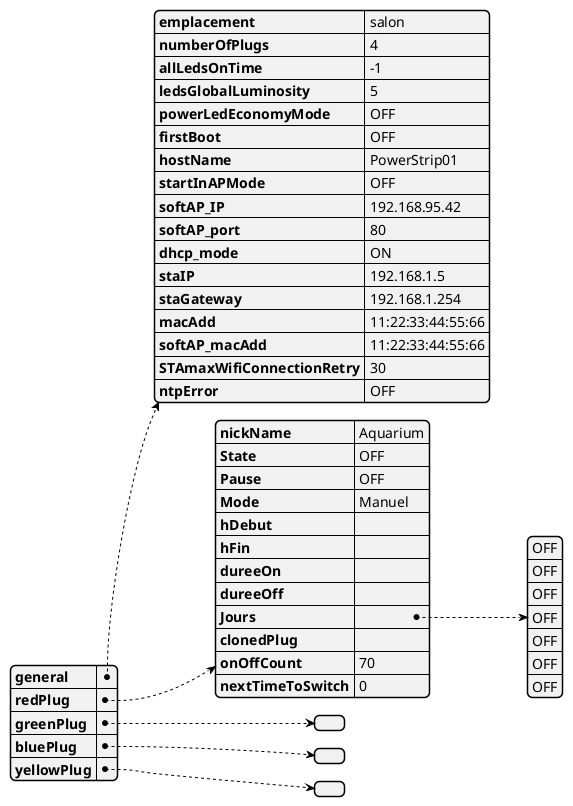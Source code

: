 @startjson
{
  "general": {
    "emplacement": "salon",
    "numberOfPlugs": "4",
    "allLedsOnTime": "-1",
    "ledsGlobalLuminosity": "5",
    "powerLedEconomyMode": "OFF",
    "firstBoot": "OFF",
    "hostName": "PowerStrip01",
    "startInAPMode": "OFF",
    "softAP_IP": "192.168.95.42",
    "softAP_port": "80",
    "dhcp_mode": "ON",
    "staIP": "192.168.1.5",
    "staGateway": "192.168.1.254",
    "macAdd": "11:22:33:44:55:66",
    "softAP_macAdd": "11:22:33:44:55:66",
    "STAmaxWifiConnectionRetry": "30",
    "ntpError": "OFF"
  },
  "redPlug": {
    "nickName": "Aquarium",
    "State": "OFF",
    "Pause": "OFF",
    "Mode": "Manuel",
    "hDebut": "",
    "hFin": "",
    "dureeOn": "",
    "dureeOff": "",
    "Jours": [
      "OFF",
      "OFF",
      "OFF",
      "OFF",
      "OFF",
      "OFF",
      "OFF"
    ],
    "clonedPlug": "",
    "onOffCount": "70",
    "nextTimeToSwitch": "0"
  },
  "greenPlug": {
  },
  "bluePlug": {
  },
  "yellowPlug": {
  }
}

@endjson
